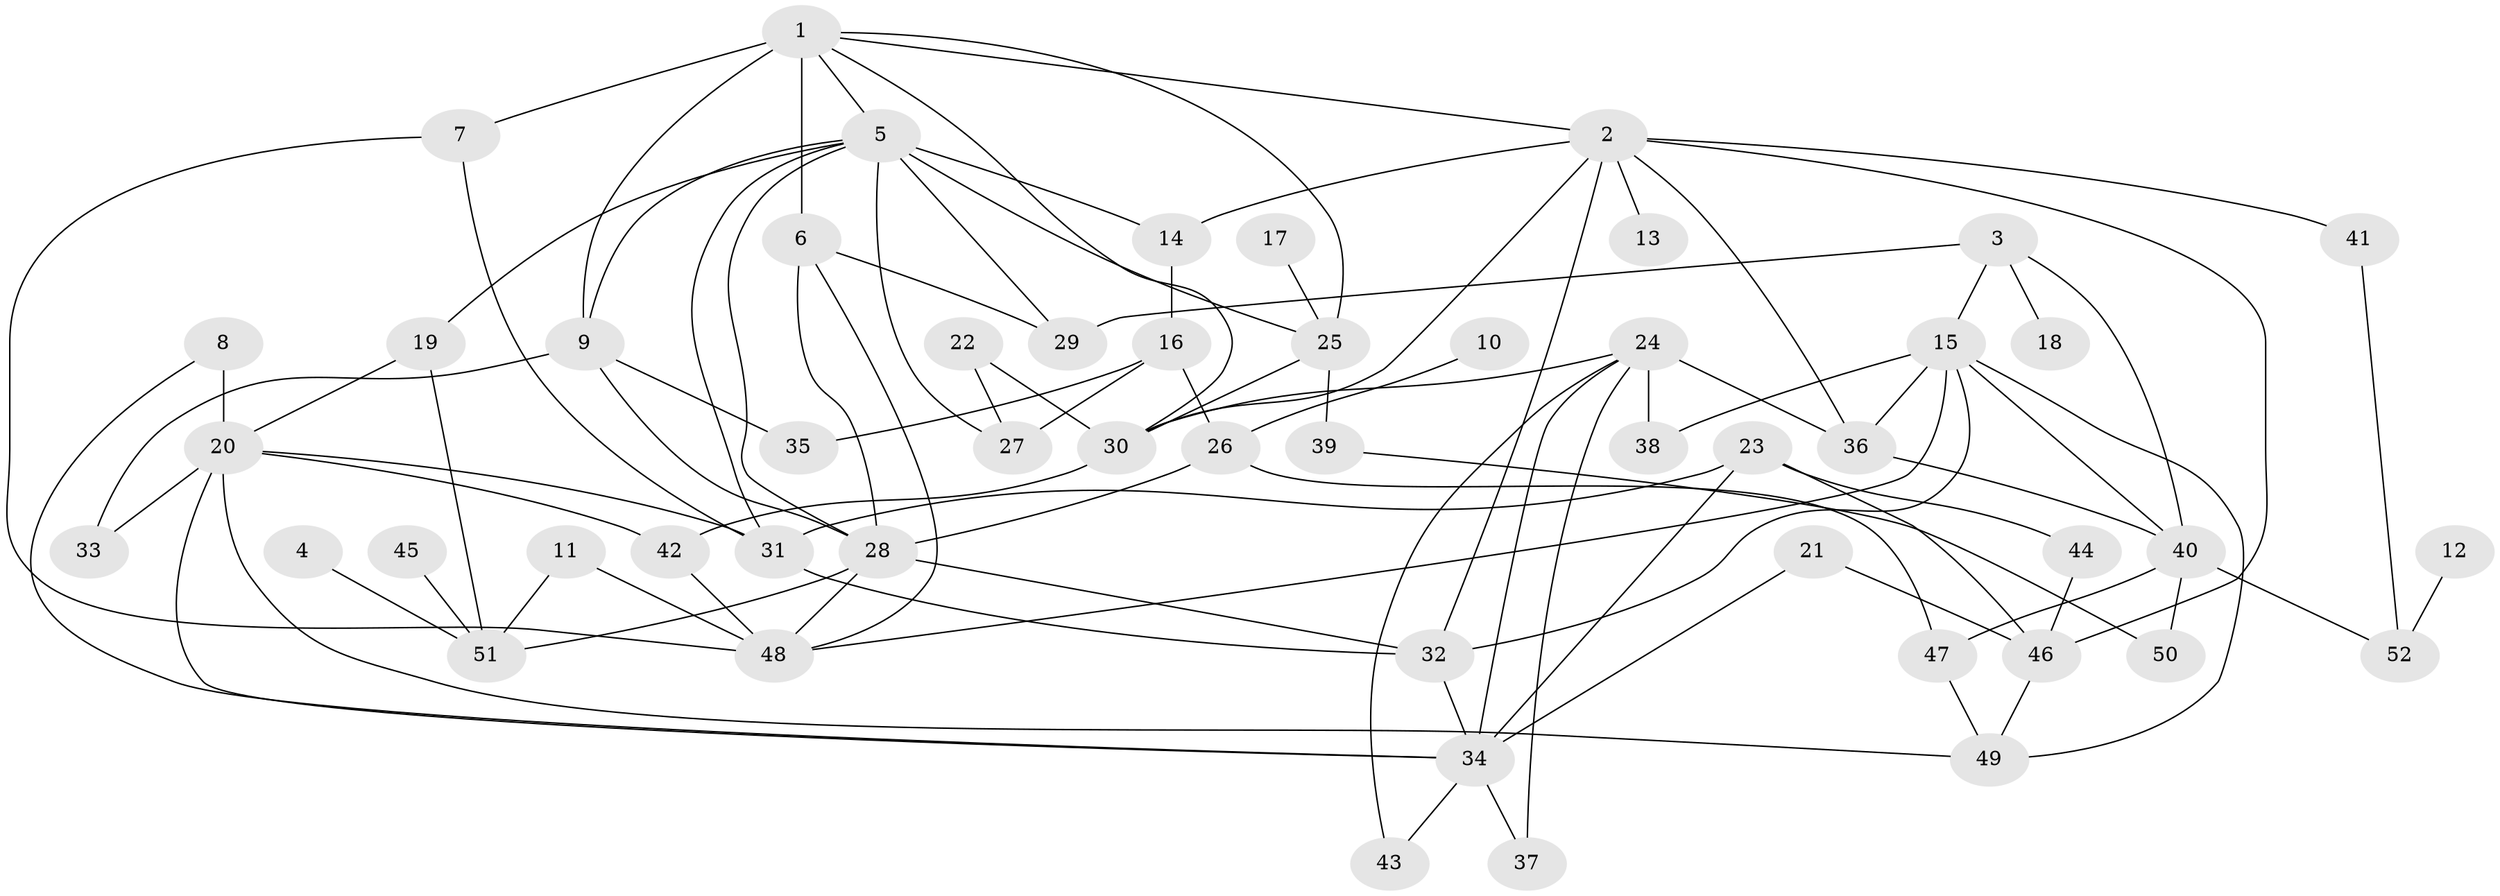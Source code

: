 // original degree distribution, {4: 0.13953488372093023, 11: 0.007751937984496124, 6: 0.05426356589147287, 3: 0.24806201550387597, 5: 0.06976744186046512, 7: 0.007751937984496124, 2: 0.24806201550387597, 1: 0.2248062015503876}
// Generated by graph-tools (version 1.1) at 2025/36/03/04/25 23:36:07]
// undirected, 52 vertices, 96 edges
graph export_dot {
  node [color=gray90,style=filled];
  1;
  2;
  3;
  4;
  5;
  6;
  7;
  8;
  9;
  10;
  11;
  12;
  13;
  14;
  15;
  16;
  17;
  18;
  19;
  20;
  21;
  22;
  23;
  24;
  25;
  26;
  27;
  28;
  29;
  30;
  31;
  32;
  33;
  34;
  35;
  36;
  37;
  38;
  39;
  40;
  41;
  42;
  43;
  44;
  45;
  46;
  47;
  48;
  49;
  50;
  51;
  52;
  1 -- 2 [weight=1.0];
  1 -- 5 [weight=1.0];
  1 -- 6 [weight=2.0];
  1 -- 7 [weight=2.0];
  1 -- 9 [weight=1.0];
  1 -- 25 [weight=1.0];
  1 -- 30 [weight=1.0];
  2 -- 13 [weight=1.0];
  2 -- 14 [weight=1.0];
  2 -- 30 [weight=1.0];
  2 -- 32 [weight=1.0];
  2 -- 36 [weight=1.0];
  2 -- 41 [weight=1.0];
  2 -- 46 [weight=1.0];
  3 -- 15 [weight=1.0];
  3 -- 18 [weight=1.0];
  3 -- 29 [weight=1.0];
  3 -- 40 [weight=1.0];
  4 -- 51 [weight=1.0];
  5 -- 9 [weight=1.0];
  5 -- 14 [weight=1.0];
  5 -- 19 [weight=1.0];
  5 -- 25 [weight=1.0];
  5 -- 27 [weight=1.0];
  5 -- 28 [weight=2.0];
  5 -- 29 [weight=1.0];
  5 -- 31 [weight=1.0];
  6 -- 28 [weight=1.0];
  6 -- 29 [weight=1.0];
  6 -- 48 [weight=1.0];
  7 -- 31 [weight=1.0];
  7 -- 48 [weight=1.0];
  8 -- 20 [weight=2.0];
  8 -- 34 [weight=1.0];
  9 -- 28 [weight=1.0];
  9 -- 33 [weight=1.0];
  9 -- 35 [weight=1.0];
  10 -- 26 [weight=1.0];
  11 -- 48 [weight=1.0];
  11 -- 51 [weight=1.0];
  12 -- 52 [weight=1.0];
  14 -- 16 [weight=1.0];
  15 -- 32 [weight=2.0];
  15 -- 36 [weight=1.0];
  15 -- 38 [weight=2.0];
  15 -- 40 [weight=1.0];
  15 -- 48 [weight=1.0];
  15 -- 49 [weight=1.0];
  16 -- 26 [weight=1.0];
  16 -- 27 [weight=1.0];
  16 -- 35 [weight=1.0];
  17 -- 25 [weight=1.0];
  19 -- 20 [weight=1.0];
  19 -- 51 [weight=1.0];
  20 -- 31 [weight=2.0];
  20 -- 33 [weight=1.0];
  20 -- 34 [weight=2.0];
  20 -- 42 [weight=1.0];
  20 -- 49 [weight=1.0];
  21 -- 34 [weight=2.0];
  21 -- 46 [weight=1.0];
  22 -- 27 [weight=1.0];
  22 -- 30 [weight=1.0];
  23 -- 31 [weight=1.0];
  23 -- 34 [weight=1.0];
  23 -- 44 [weight=1.0];
  23 -- 46 [weight=1.0];
  24 -- 30 [weight=1.0];
  24 -- 34 [weight=1.0];
  24 -- 36 [weight=1.0];
  24 -- 37 [weight=1.0];
  24 -- 38 [weight=1.0];
  24 -- 43 [weight=1.0];
  25 -- 30 [weight=1.0];
  25 -- 39 [weight=1.0];
  26 -- 28 [weight=1.0];
  26 -- 47 [weight=1.0];
  28 -- 32 [weight=1.0];
  28 -- 48 [weight=1.0];
  28 -- 51 [weight=1.0];
  30 -- 42 [weight=1.0];
  31 -- 32 [weight=1.0];
  32 -- 34 [weight=1.0];
  34 -- 37 [weight=1.0];
  34 -- 43 [weight=1.0];
  36 -- 40 [weight=1.0];
  39 -- 50 [weight=1.0];
  40 -- 47 [weight=1.0];
  40 -- 50 [weight=1.0];
  40 -- 52 [weight=1.0];
  41 -- 52 [weight=1.0];
  42 -- 48 [weight=1.0];
  44 -- 46 [weight=1.0];
  45 -- 51 [weight=1.0];
  46 -- 49 [weight=1.0];
  47 -- 49 [weight=1.0];
}
